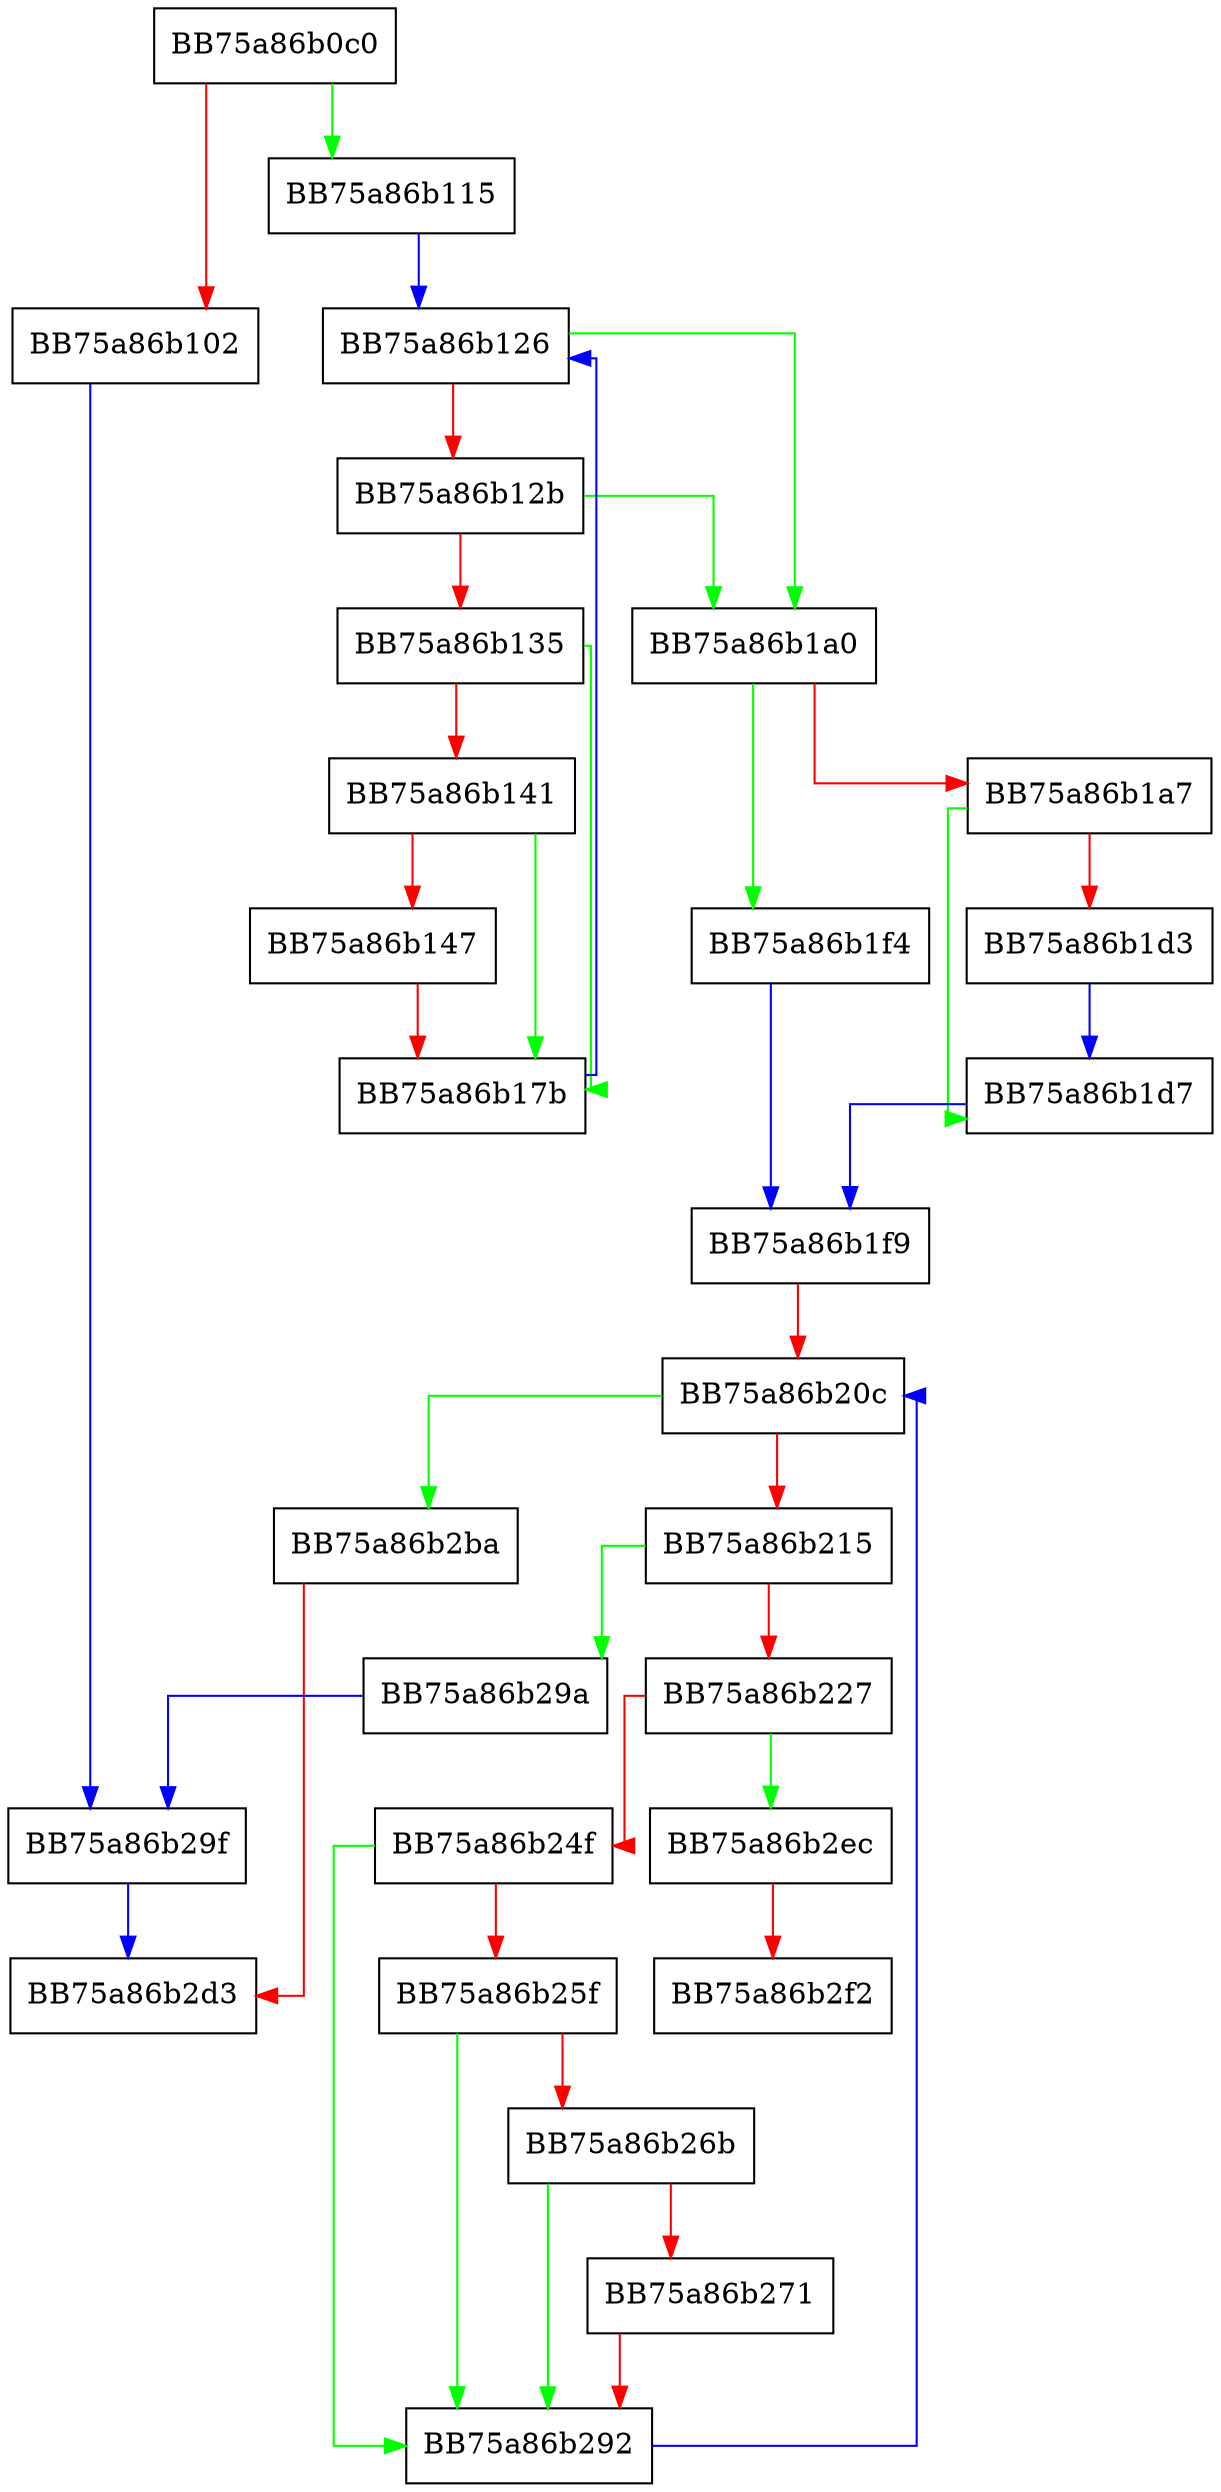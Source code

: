 digraph DispatchEvents {
  node [shape="box"];
  graph [splines=ortho];
  BB75a86b0c0 -> BB75a86b115 [color="green"];
  BB75a86b0c0 -> BB75a86b102 [color="red"];
  BB75a86b102 -> BB75a86b29f [color="blue"];
  BB75a86b115 -> BB75a86b126 [color="blue"];
  BB75a86b126 -> BB75a86b1a0 [color="green"];
  BB75a86b126 -> BB75a86b12b [color="red"];
  BB75a86b12b -> BB75a86b1a0 [color="green"];
  BB75a86b12b -> BB75a86b135 [color="red"];
  BB75a86b135 -> BB75a86b17b [color="green"];
  BB75a86b135 -> BB75a86b141 [color="red"];
  BB75a86b141 -> BB75a86b17b [color="green"];
  BB75a86b141 -> BB75a86b147 [color="red"];
  BB75a86b147 -> BB75a86b17b [color="red"];
  BB75a86b17b -> BB75a86b126 [color="blue"];
  BB75a86b1a0 -> BB75a86b1f4 [color="green"];
  BB75a86b1a0 -> BB75a86b1a7 [color="red"];
  BB75a86b1a7 -> BB75a86b1d7 [color="green"];
  BB75a86b1a7 -> BB75a86b1d3 [color="red"];
  BB75a86b1d3 -> BB75a86b1d7 [color="blue"];
  BB75a86b1d7 -> BB75a86b1f9 [color="blue"];
  BB75a86b1f4 -> BB75a86b1f9 [color="blue"];
  BB75a86b1f9 -> BB75a86b20c [color="red"];
  BB75a86b20c -> BB75a86b2ba [color="green"];
  BB75a86b20c -> BB75a86b215 [color="red"];
  BB75a86b215 -> BB75a86b29a [color="green"];
  BB75a86b215 -> BB75a86b227 [color="red"];
  BB75a86b227 -> BB75a86b2ec [color="green"];
  BB75a86b227 -> BB75a86b24f [color="red"];
  BB75a86b24f -> BB75a86b292 [color="green"];
  BB75a86b24f -> BB75a86b25f [color="red"];
  BB75a86b25f -> BB75a86b292 [color="green"];
  BB75a86b25f -> BB75a86b26b [color="red"];
  BB75a86b26b -> BB75a86b292 [color="green"];
  BB75a86b26b -> BB75a86b271 [color="red"];
  BB75a86b271 -> BB75a86b292 [color="red"];
  BB75a86b292 -> BB75a86b20c [color="blue"];
  BB75a86b29a -> BB75a86b29f [color="blue"];
  BB75a86b29f -> BB75a86b2d3 [color="blue"];
  BB75a86b2ba -> BB75a86b2d3 [color="red"];
  BB75a86b2ec -> BB75a86b2f2 [color="red"];
}